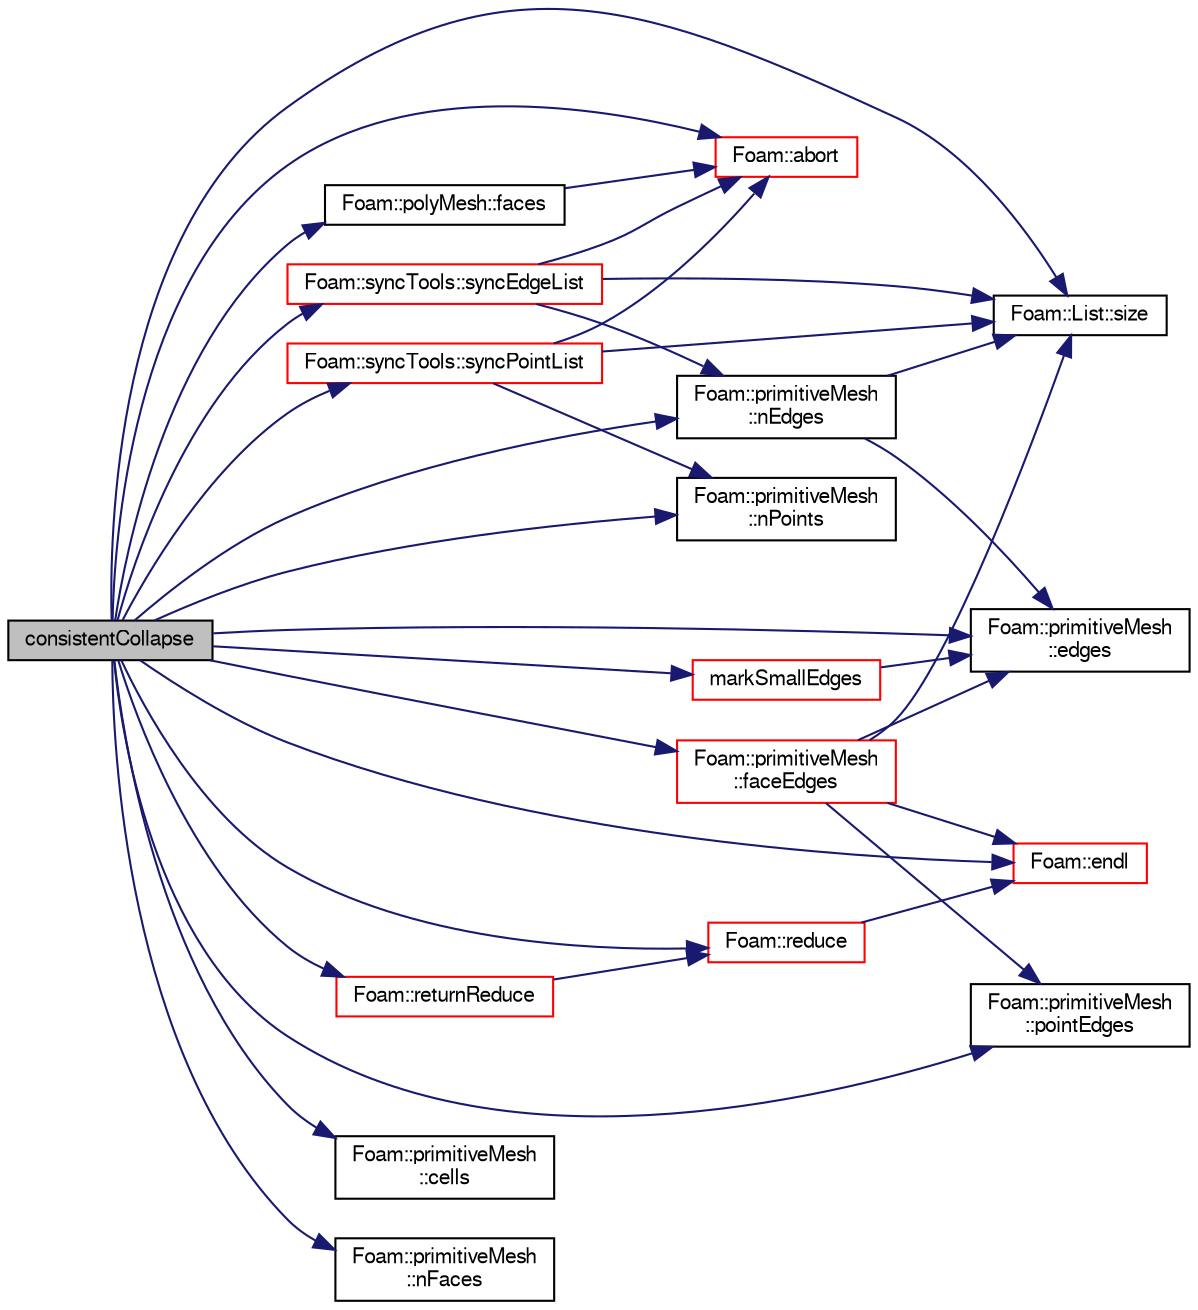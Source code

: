 digraph "consistentCollapse"
{
  bgcolor="transparent";
  edge [fontname="FreeSans",fontsize="10",labelfontname="FreeSans",labelfontsize="10"];
  node [fontname="FreeSans",fontsize="10",shape=record];
  rankdir="LR";
  Node1425 [label="consistentCollapse",height=0.2,width=0.4,color="black", fillcolor="grey75", style="filled", fontcolor="black"];
  Node1425 -> Node1426 [color="midnightblue",fontsize="10",style="solid",fontname="FreeSans"];
  Node1426 [label="Foam::abort",height=0.2,width=0.4,color="red",URL="$a21124.html#a447107a607d03e417307c203fa5fb44b"];
  Node1425 -> Node1469 [color="midnightblue",fontsize="10",style="solid",fontname="FreeSans"];
  Node1469 [label="Foam::primitiveMesh\l::cells",height=0.2,width=0.4,color="black",URL="$a27530.html#af19bf800d725a623c7b1d0101d65e7d3"];
  Node1425 -> Node1470 [color="midnightblue",fontsize="10",style="solid",fontname="FreeSans"];
  Node1470 [label="Foam::primitiveMesh\l::edges",height=0.2,width=0.4,color="black",URL="$a27530.html#a21d764179912ddda5c6f95193c289846",tooltip="Return mesh edges. Uses calcEdges. "];
  Node1425 -> Node1431 [color="midnightblue",fontsize="10",style="solid",fontname="FreeSans"];
  Node1431 [label="Foam::endl",height=0.2,width=0.4,color="red",URL="$a21124.html#a2db8fe02a0d3909e9351bb4275b23ce4",tooltip="Add newline and flush stream. "];
  Node1425 -> Node1471 [color="midnightblue",fontsize="10",style="solid",fontname="FreeSans"];
  Node1471 [label="Foam::primitiveMesh\l::faceEdges",height=0.2,width=0.4,color="red",URL="$a27530.html#adbfcf489a527a07c33d684834faace79"];
  Node1471 -> Node1431 [color="midnightblue",fontsize="10",style="solid",fontname="FreeSans"];
  Node1471 -> Node1473 [color="midnightblue",fontsize="10",style="solid",fontname="FreeSans"];
  Node1473 [label="Foam::primitiveMesh\l::pointEdges",height=0.2,width=0.4,color="black",URL="$a27530.html#a219060536b044c749e6178283665d632"];
  Node1471 -> Node1470 [color="midnightblue",fontsize="10",style="solid",fontname="FreeSans"];
  Node1471 -> Node1474 [color="midnightblue",fontsize="10",style="solid",fontname="FreeSans"];
  Node1474 [label="Foam::List::size",height=0.2,width=0.4,color="black",URL="$a25694.html#a8a5f6fa29bd4b500caf186f60245b384",tooltip="Override size to be inconsistent with allocated storage. "];
  Node1425 -> Node1480 [color="midnightblue",fontsize="10",style="solid",fontname="FreeSans"];
  Node1480 [label="Foam::polyMesh::faces",height=0.2,width=0.4,color="black",URL="$a27410.html#a431c0a24765f0bb6d32f6a03ce0e9b57",tooltip="Return raw faces. "];
  Node1480 -> Node1426 [color="midnightblue",fontsize="10",style="solid",fontname="FreeSans"];
  Node1425 -> Node1481 [color="midnightblue",fontsize="10",style="solid",fontname="FreeSans"];
  Node1481 [label="markSmallEdges",height=0.2,width=0.4,color="red",URL="$a21642.html#a3bd1111edd1c3822183a5bad2e459d54",tooltip="Mark (in collapseEdge) any edges to collapse. "];
  Node1481 -> Node1470 [color="midnightblue",fontsize="10",style="solid",fontname="FreeSans"];
  Node1425 -> Node1851 [color="midnightblue",fontsize="10",style="solid",fontname="FreeSans"];
  Node1851 [label="Foam::primitiveMesh\l::nEdges",height=0.2,width=0.4,color="black",URL="$a27530.html#a086513bcff1a3f1684e1a3879dd90deb"];
  Node1851 -> Node1470 [color="midnightblue",fontsize="10",style="solid",fontname="FreeSans"];
  Node1851 -> Node1474 [color="midnightblue",fontsize="10",style="solid",fontname="FreeSans"];
  Node1425 -> Node1584 [color="midnightblue",fontsize="10",style="solid",fontname="FreeSans"];
  Node1584 [label="Foam::primitiveMesh\l::nFaces",height=0.2,width=0.4,color="black",URL="$a27530.html#abe602c985a3c9ffa67176e969e77ca6f"];
  Node1425 -> Node1498 [color="midnightblue",fontsize="10",style="solid",fontname="FreeSans"];
  Node1498 [label="Foam::primitiveMesh\l::nPoints",height=0.2,width=0.4,color="black",URL="$a27530.html#a1c886a784a597459dbf2d9470798e9dd"];
  Node1425 -> Node1473 [color="midnightblue",fontsize="10",style="solid",fontname="FreeSans"];
  Node1425 -> Node1506 [color="midnightblue",fontsize="10",style="solid",fontname="FreeSans"];
  Node1506 [label="Foam::reduce",height=0.2,width=0.4,color="red",URL="$a21124.html#a7ffd6af4acc2eb9ba72ee296b5ecda23"];
  Node1506 -> Node1431 [color="midnightblue",fontsize="10",style="solid",fontname="FreeSans"];
  Node1425 -> Node1502 [color="midnightblue",fontsize="10",style="solid",fontname="FreeSans"];
  Node1502 [label="Foam::returnReduce",height=0.2,width=0.4,color="red",URL="$a21124.html#a8d528a67d2a9c6fe4fb94bc86872624b"];
  Node1502 -> Node1506 [color="midnightblue",fontsize="10",style="solid",fontname="FreeSans"];
  Node1425 -> Node1474 [color="midnightblue",fontsize="10",style="solid",fontname="FreeSans"];
  Node1425 -> Node1852 [color="midnightblue",fontsize="10",style="solid",fontname="FreeSans"];
  Node1852 [label="Foam::syncTools::syncEdgeList",height=0.2,width=0.4,color="red",URL="$a27502.html#a5ed3e64d2ef89e3823674727ea1b3d58",tooltip="Synchronize values on all mesh edges. "];
  Node1852 -> Node1474 [color="midnightblue",fontsize="10",style="solid",fontname="FreeSans"];
  Node1852 -> Node1851 [color="midnightblue",fontsize="10",style="solid",fontname="FreeSans"];
  Node1852 -> Node1426 [color="midnightblue",fontsize="10",style="solid",fontname="FreeSans"];
  Node1425 -> Node1497 [color="midnightblue",fontsize="10",style="solid",fontname="FreeSans"];
  Node1497 [label="Foam::syncTools::syncPointList",height=0.2,width=0.4,color="red",URL="$a27502.html#a197ed77a9101bdfb37253bd3f507c017",tooltip="Synchronize values on all mesh points. "];
  Node1497 -> Node1474 [color="midnightblue",fontsize="10",style="solid",fontname="FreeSans"];
  Node1497 -> Node1498 [color="midnightblue",fontsize="10",style="solid",fontname="FreeSans"];
  Node1497 -> Node1426 [color="midnightblue",fontsize="10",style="solid",fontname="FreeSans"];
}
